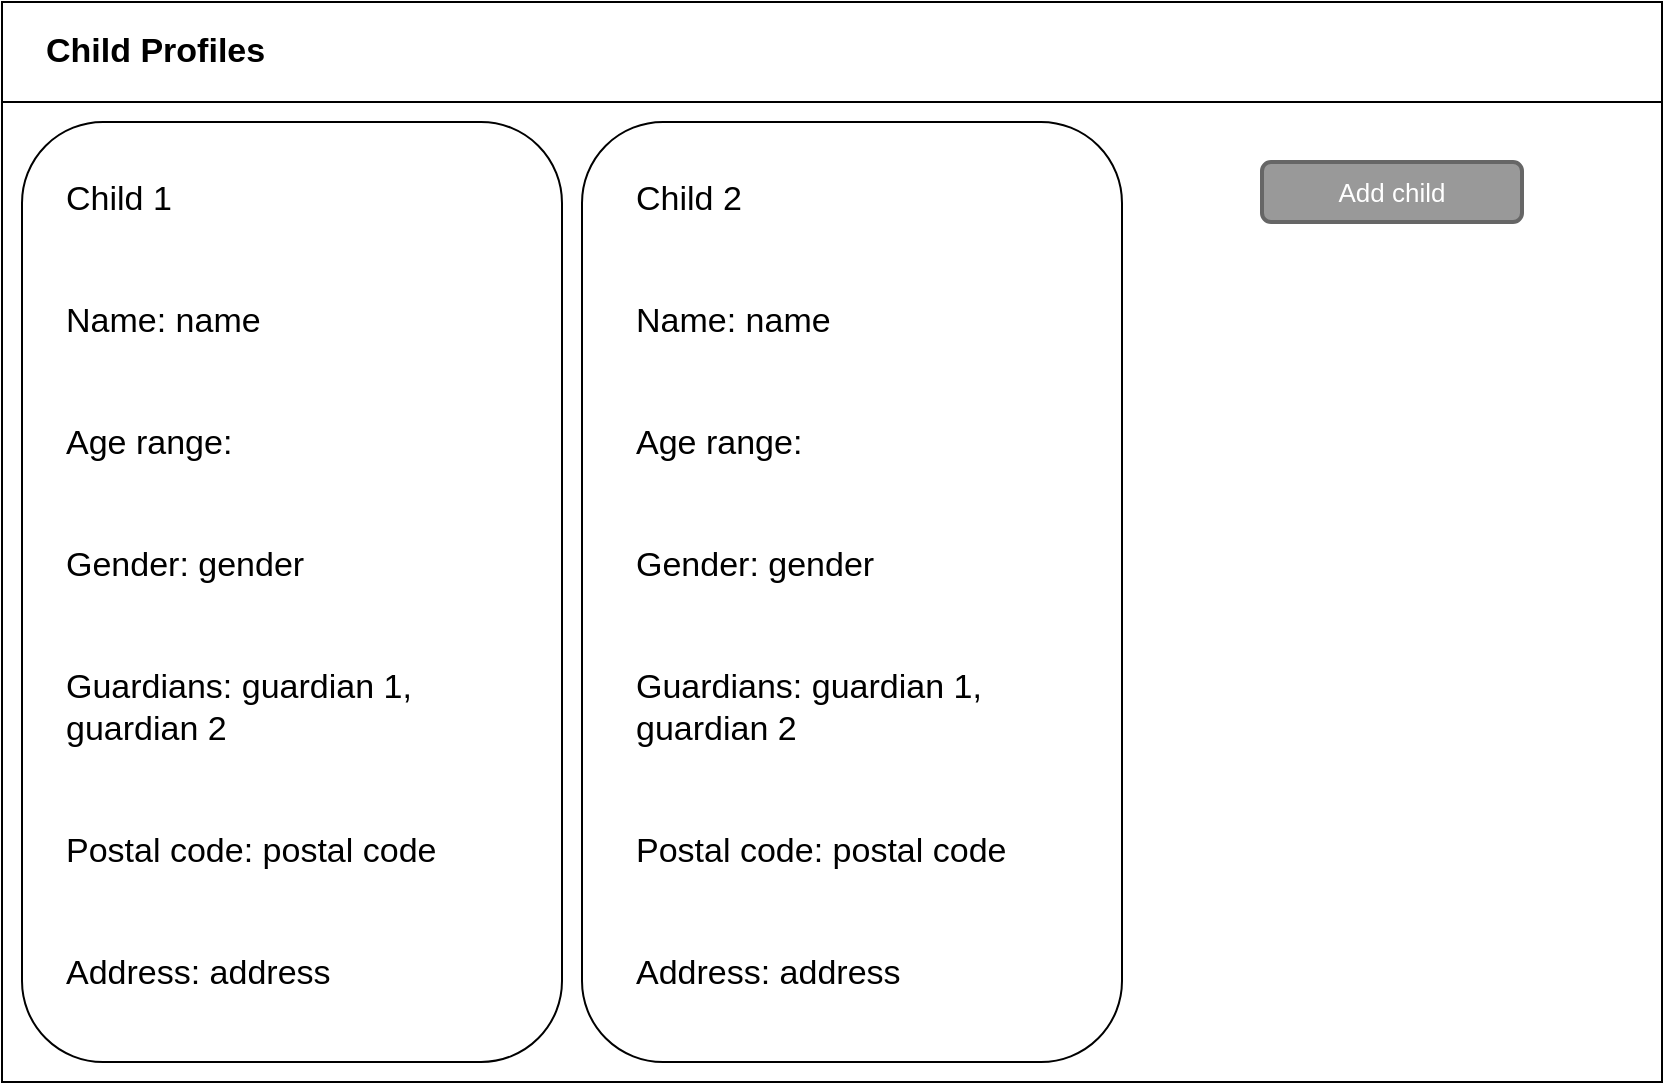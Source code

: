 <mxfile version="18.0.2" type="github">
  <diagram id="9h1SM2i8hLSbf8hosGcf" name="Page-1">
    <mxGraphModel dx="1098" dy="887" grid="1" gridSize="10" guides="1" tooltips="1" connect="1" arrows="1" fold="1" page="1" pageScale="1" pageWidth="850" pageHeight="1100" math="0" shadow="0">
      <root>
        <mxCell id="0" />
        <mxCell id="1" parent="0" />
        <mxCell id="LMMTUrtzFj_u9eivjfP1-3" value="" style="rounded=0;whiteSpace=wrap;html=1;" parent="1" vertex="1">
          <mxGeometry x="10" y="10" width="830" height="540" as="geometry" />
        </mxCell>
        <mxCell id="LMMTUrtzFj_u9eivjfP1-5" value="" style="rounded=0;whiteSpace=wrap;html=1;" parent="1" vertex="1">
          <mxGeometry x="10" y="10" width="830" height="50" as="geometry" />
        </mxCell>
        <mxCell id="LMMTUrtzFj_u9eivjfP1-6" value="&lt;font style=&quot;font-size: 17px;&quot;&gt;&lt;b&gt;Child Profiles&lt;/b&gt;&lt;/font&gt;" style="text;html=1;strokeColor=none;fillColor=none;align=left;verticalAlign=middle;whiteSpace=wrap;rounded=0;" parent="1" vertex="1">
          <mxGeometry x="30" y="10" width="230" height="50" as="geometry" />
        </mxCell>
        <mxCell id="LMMTUrtzFj_u9eivjfP1-7" value="" style="rounded=1;whiteSpace=wrap;html=1;fontSize=17;" parent="1" vertex="1">
          <mxGeometry x="20" y="70" width="270" height="470" as="geometry" />
        </mxCell>
        <mxCell id="LMMTUrtzFj_u9eivjfP1-8" value="&lt;font style=&quot;font-size: 13px;&quot;&gt;Add child&lt;/font&gt;" style="rounded=1;html=1;shadow=0;dashed=0;whiteSpace=wrap;fontSize=10;fillColor=#999999;align=center;strokeColor=#666666;fontColor=#ffffff;strokeWidth=2;" parent="1" vertex="1">
          <mxGeometry x="640" y="90" width="130" height="30" as="geometry" />
        </mxCell>
        <mxCell id="LMMTUrtzFj_u9eivjfP1-9" value="" style="rounded=1;whiteSpace=wrap;html=1;fontSize=17;" parent="1" vertex="1">
          <mxGeometry x="300" y="70" width="270" height="470" as="geometry" />
        </mxCell>
        <mxCell id="LMMTUrtzFj_u9eivjfP1-11" value="Child 1&lt;br&gt;&lt;br&gt;&lt;br&gt;Name: name&lt;br&gt;&lt;br&gt;&lt;br&gt;Age range:&amp;nbsp;&lt;br&gt;&lt;br&gt;&lt;br&gt;Gender: gender&lt;br&gt;&lt;br&gt;&lt;br&gt;Guardians: guardian 1, guardian 2&lt;br&gt;&lt;br&gt;&lt;br&gt;Postal code: postal code&lt;br&gt;&lt;br&gt;&lt;br&gt;Address: address" style="text;html=1;strokeColor=none;fillColor=none;align=left;verticalAlign=middle;whiteSpace=wrap;rounded=0;fontSize=17;" parent="1" vertex="1">
          <mxGeometry x="40" y="106.88" width="220" height="390" as="geometry" />
        </mxCell>
        <mxCell id="LMMTUrtzFj_u9eivjfP1-12" value="Child 2&lt;br&gt;&lt;br&gt;&lt;br&gt;Name: name&lt;br&gt;&lt;br&gt;&lt;br&gt;Age range:&amp;nbsp;&lt;br&gt;&lt;br&gt;&lt;br&gt;Gender: gender&lt;br&gt;&lt;br&gt;&lt;br&gt;Guardians: guardian 1, guardian 2&lt;br&gt;&lt;br&gt;&lt;br&gt;Postal code: postal code&lt;br&gt;&lt;br&gt;&lt;br&gt;Address: address" style="text;html=1;strokeColor=none;fillColor=none;align=left;verticalAlign=middle;whiteSpace=wrap;rounded=0;fontSize=17;" parent="1" vertex="1">
          <mxGeometry x="325" y="106.88" width="220" height="390" as="geometry" />
        </mxCell>
      </root>
    </mxGraphModel>
  </diagram>
</mxfile>
